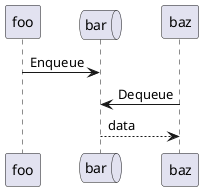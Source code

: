 {
  "sha1": "78m085w21tpfm5w0ozeswgfev9ag2z",
  "insertion": {
    "when": "2024-05-30T20:48:21.146Z",
    "user": "plantuml@gmail.com"
  }
}
@startuml
participant foo as f
queue bar as q
participant baz as b
f -> q: Enqueue
q <- b: Dequeue
q --> b: data
@enduml
